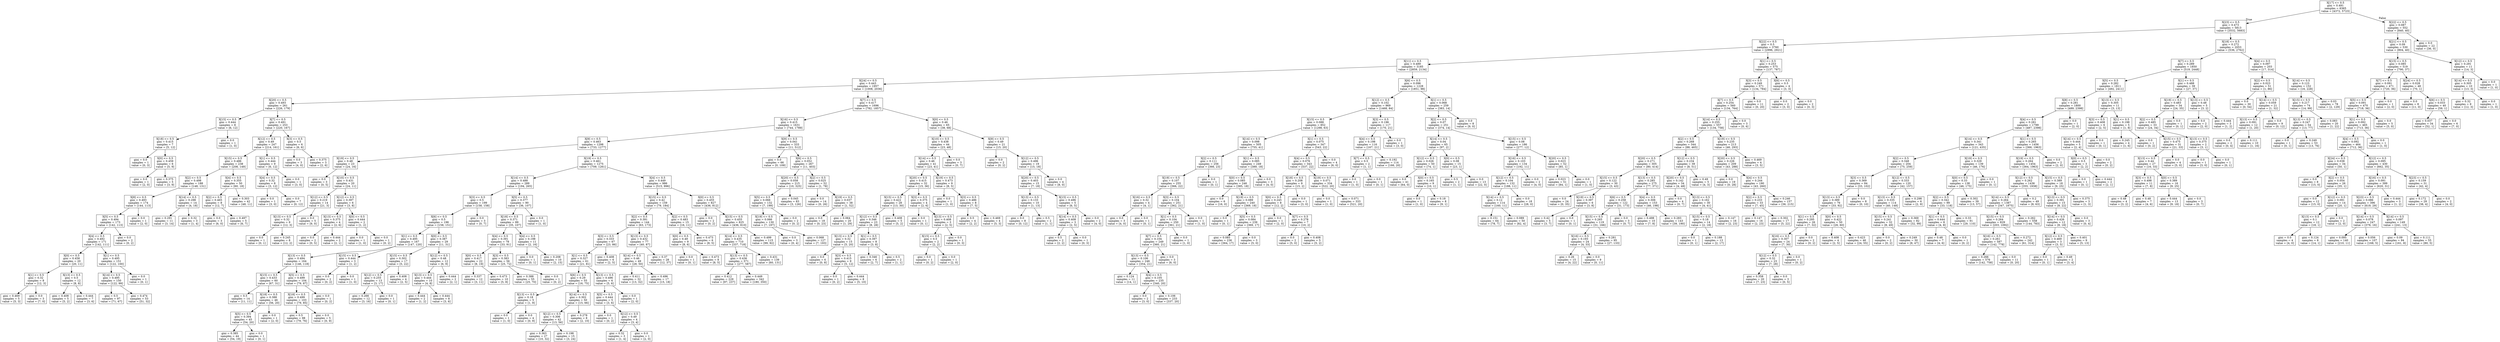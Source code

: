 digraph Tree {
node [shape=box] ;
0 [label="X[17] <= 0.5\ngini = 0.491\nsamples = 6365\nvalue = [4372, 5723]"] ;
1 [label="X[23] <= 0.5\ngini = 0.473\nsamples = 5813\nvalue = [3532, 5683]"] ;
0 -> 1 [labeldistance=2.5, labelangle=45, headlabel="True"] ;
2 [label="X[22] <= 0.5\ngini = 0.5\nsamples = 3760\nvalue = [2996, 2921]"] ;
1 -> 2 ;
3 [label="X[11] <= 0.5\ngini = 0.489\nsamples = 3185\nvalue = [2859, 2134]"] ;
2 -> 3 ;
4 [label="X[24] <= 0.5\ngini = 0.443\nsamples = 1957\nvalue = [1008, 2036]"] ;
3 -> 4 ;
5 [label="X[20] <= 0.5\ngini = 0.493\nsamples = 261\nvalue = [226, 179]"] ;
4 -> 5 ;
6 [label="X[15] <= 0.5\ngini = 0.444\nsamples = 8\nvalue = [6, 12]"] ;
5 -> 6 ;
7 [label="X[18] <= 0.5\ngini = 0.415\nsamples = 7\nvalue = [5, 12]"] ;
6 -> 7 ;
8 [label="gini = 0.0\nsamples = 1\nvalue = [0, 3]"] ;
7 -> 8 ;
9 [label="X[0] <= 0.5\ngini = 0.459\nsamples = 6\nvalue = [5, 9]"] ;
7 -> 9 ;
10 [label="gini = 0.0\nsamples = 1\nvalue = [2, 0]"] ;
9 -> 10 ;
11 [label="gini = 0.375\nsamples = 5\nvalue = [3, 9]"] ;
9 -> 11 ;
12 [label="gini = 0.0\nsamples = 1\nvalue = [1, 0]"] ;
6 -> 12 ;
13 [label="X[7] <= 0.5\ngini = 0.491\nsamples = 253\nvalue = [220, 167]"] ;
5 -> 13 ;
14 [label="X[12] <= 0.5\ngini = 0.49\nsamples = 247\nvalue = [214, 161]"] ;
13 -> 14 ;
15 [label="X[15] <= 0.5\ngini = 0.486\nsamples = 238\nvalue = [208, 149]"] ;
14 -> 15 ;
16 [label="X[2] <= 0.5\ngini = 0.498\nsamples = 188\nvalue = [148, 131]"] ;
15 -> 16 ;
17 [label="X[8] <= 0.5\ngini = 0.493\nsamples = 174\nvalue = [144, 113]"] ;
16 -> 17 ;
18 [label="X[5] <= 0.5\ngini = 0.494\nsamples = 173\nvalue = [142, 113]"] ;
17 -> 18 ;
19 [label="X[4] <= 0.5\ngini = 0.492\nsamples = 171\nvalue = [142, 111]"] ;
18 -> 19 ;
20 [label="X[0] <= 0.5\ngini = 0.458\nsamples = 20\nvalue = [20, 11]"] ;
19 -> 20 ;
21 [label="X[1] <= 0.5\ngini = 0.32\nsamples = 8\nvalue = [12, 3]"] ;
20 -> 21 ;
22 [label="gini = 0.469\nsamples = 5\nvalue = [5, 3]"] ;
21 -> 22 ;
23 [label="gini = 0.0\nsamples = 3\nvalue = [7, 0]"] ;
21 -> 23 ;
24 [label="X[13] <= 0.5\ngini = 0.5\nsamples = 12\nvalue = [8, 8]"] ;
20 -> 24 ;
25 [label="gini = 0.408\nsamples = 5\nvalue = [5, 2]"] ;
24 -> 25 ;
26 [label="gini = 0.444\nsamples = 7\nvalue = [3, 6]"] ;
24 -> 26 ;
27 [label="X[1] <= 0.5\ngini = 0.495\nsamples = 151\nvalue = [122, 100]"] ;
19 -> 27 ;
28 [label="X[14] <= 0.5\ngini = 0.495\nsamples = 150\nvalue = [122, 99]"] ;
27 -> 28 ;
29 [label="gini = 0.5\nsamples = 97\nvalue = [71, 67]"] ;
28 -> 29 ;
30 [label="gini = 0.474\nsamples = 53\nvalue = [51, 32]"] ;
28 -> 30 ;
31 [label="gini = 0.0\nsamples = 1\nvalue = [0, 1]"] ;
27 -> 31 ;
32 [label="gini = 0.0\nsamples = 2\nvalue = [0, 2]"] ;
18 -> 32 ;
33 [label="gini = 0.0\nsamples = 1\nvalue = [2, 0]"] ;
17 -> 33 ;
34 [label="X[14] <= 0.5\ngini = 0.298\nsamples = 14\nvalue = [4, 18]"] ;
16 -> 34 ;
35 [label="gini = 0.291\nsamples = 11\nvalue = [3, 14]"] ;
34 -> 35 ;
36 [label="gini = 0.32\nsamples = 3\nvalue = [1, 4]"] ;
34 -> 36 ;
37 [label="X[4] <= 0.5\ngini = 0.355\nsamples = 50\nvalue = [60, 18]"] ;
15 -> 37 ;
38 [label="X[2] <= 0.5\ngini = 0.465\nsamples = 8\nvalue = [12, 7]"] ;
37 -> 38 ;
39 [label="gini = 0.0\nsamples = 3\nvalue = [6, 0]"] ;
38 -> 39 ;
40 [label="gini = 0.497\nsamples = 5\nvalue = [6, 7]"] ;
38 -> 40 ;
41 [label="gini = 0.303\nsamples = 42\nvalue = [48, 11]"] ;
37 -> 41 ;
42 [label="X[1] <= 0.5\ngini = 0.444\nsamples = 9\nvalue = [6, 12]"] ;
14 -> 42 ;
43 [label="X[4] <= 0.5\ngini = 0.32\nsamples = 8\nvalue = [3, 12]"] ;
42 -> 43 ;
44 [label="gini = 0.0\nsamples = 1\nvalue = [3, 0]"] ;
43 -> 44 ;
45 [label="gini = 0.0\nsamples = 7\nvalue = [0, 12]"] ;
43 -> 45 ;
46 [label="gini = 0.0\nsamples = 1\nvalue = [3, 0]"] ;
42 -> 46 ;
47 [label="X[3] <= 0.5\ngini = 0.5\nsamples = 6\nvalue = [6, 6]"] ;
13 -> 47 ;
48 [label="gini = 0.0\nsamples = 3\nvalue = [4, 0]"] ;
47 -> 48 ;
49 [label="gini = 0.375\nsamples = 3\nvalue = [2, 6]"] ;
47 -> 49 ;
50 [label="X[7] <= 0.5\ngini = 0.417\nsamples = 1696\nvalue = [782, 1857]"] ;
4 -> 50 ;
51 [label="X[16] <= 0.5\ngini = 0.415\nsamples = 1631\nvalue = [744, 1789]"] ;
50 -> 51 ;
52 [label="X[9] <= 0.5\ngini = 0.463\nsamples = 1298\nvalue = [733, 1277]"] ;
51 -> 52 ;
53 [label="X[19] <= 0.5\ngini = 0.48\nsamples = 23\nvalue = [24, 16]"] ;
52 -> 53 ;
54 [label="gini = 0.0\nsamples = 3\nvalue = [0, 5]"] ;
53 -> 54 ;
55 [label="X[10] <= 0.5\ngini = 0.431\nsamples = 20\nvalue = [24, 11]"] ;
53 -> 55 ;
56 [label="X[12] <= 0.5\ngini = 0.219\nsamples = 14\nvalue = [21, 3]"] ;
55 -> 56 ;
57 [label="X[13] <= 0.5\ngini = 0.32\nsamples = 9\nvalue = [12, 3]"] ;
56 -> 57 ;
58 [label="gini = 0.0\nsamples = 1\nvalue = [0, 1]"] ;
57 -> 58 ;
59 [label="gini = 0.245\nsamples = 8\nvalue = [12, 2]"] ;
57 -> 59 ;
60 [label="gini = 0.0\nsamples = 5\nvalue = [9, 0]"] ;
56 -> 60 ;
61 [label="X[12] <= 0.5\ngini = 0.397\nsamples = 6\nvalue = [3, 8]"] ;
55 -> 61 ;
62 [label="X[13] <= 0.5\ngini = 0.375\nsamples = 4\nvalue = [2, 6]"] ;
61 -> 62 ;
63 [label="gini = 0.0\nsamples = 2\nvalue = [0, 5]"] ;
62 -> 63 ;
64 [label="gini = 0.444\nsamples = 2\nvalue = [2, 1]"] ;
62 -> 64 ;
65 [label="X[0] <= 0.5\ngini = 0.444\nsamples = 2\nvalue = [1, 2]"] ;
61 -> 65 ;
66 [label="gini = 0.0\nsamples = 1\nvalue = [1, 0]"] ;
65 -> 66 ;
67 [label="gini = 0.0\nsamples = 1\nvalue = [0, 2]"] ;
65 -> 67 ;
68 [label="X[19] <= 0.5\ngini = 0.461\nsamples = 1275\nvalue = [709, 1261]"] ;
52 -> 68 ;
69 [label="X[14] <= 0.5\ngini = 0.488\nsamples = 289\nvalue = [194, 265]"] ;
68 -> 69 ;
70 [label="X[3] <= 0.5\ngini = 0.5\nsamples = 199\nvalue = [158, 158]"] ;
69 -> 70 ;
71 [label="X[6] <= 0.5\ngini = 0.5\nsamples = 196\nvalue = [158, 151]"] ;
70 -> 71 ;
72 [label="X[1] <= 0.5\ngini = 0.495\nsamples = 167\nvalue = [147, 120]"] ;
71 -> 72 ;
73 [label="X[13] <= 0.5\ngini = 0.494\nsamples = 164\nvalue = [146, 118]"] ;
72 -> 73 ;
74 [label="X[15] <= 0.5\ngini = 0.433\nsamples = 60\nvalue = [67, 31]"] ;
73 -> 74 ;
75 [label="gini = 0.5\nsamples = 14\nvalue = [11, 11]"] ;
74 -> 75 ;
76 [label="X[18] <= 0.5\ngini = 0.388\nsamples = 46\nvalue = [56, 20]"] ;
74 -> 76 ;
77 [label="X[5] <= 0.5\ngini = 0.394\nsamples = 45\nvalue = [54, 20]"] ;
76 -> 77 ;
78 [label="gini = 0.385\nsamples = 44\nvalue = [54, 19]"] ;
77 -> 78 ;
79 [label="gini = 0.0\nsamples = 1\nvalue = [0, 1]"] ;
77 -> 79 ;
80 [label="gini = 0.0\nsamples = 1\nvalue = [2, 0]"] ;
76 -> 80 ;
81 [label="X[5] <= 0.5\ngini = 0.499\nsamples = 104\nvalue = [79, 87]"] ;
73 -> 81 ;
82 [label="X[18] <= 0.5\ngini = 0.499\nsamples = 103\nvalue = [79, 85]"] ;
81 -> 82 ;
83 [label="gini = 0.5\nsamples = 98\nvalue = [79, 76]"] ;
82 -> 83 ;
84 [label="gini = 0.0\nsamples = 5\nvalue = [0, 9]"] ;
82 -> 84 ;
85 [label="gini = 0.0\nsamples = 1\nvalue = [0, 2]"] ;
81 -> 85 ;
86 [label="X[15] <= 0.5\ngini = 0.444\nsamples = 3\nvalue = [1, 2]"] ;
72 -> 86 ;
87 [label="gini = 0.0\nsamples = 2\nvalue = [0, 2]"] ;
86 -> 87 ;
88 [label="gini = 0.0\nsamples = 1\nvalue = [1, 0]"] ;
86 -> 88 ;
89 [label="X[0] <= 0.5\ngini = 0.387\nsamples = 29\nvalue = [11, 31]"] ;
71 -> 89 ;
90 [label="X[15] <= 0.5\ngini = 0.302\nsamples = 17\nvalue = [5, 22]"] ;
89 -> 90 ;
91 [label="X[12] <= 0.5\ngini = 0.255\nsamples = 13\nvalue = [3, 17]"] ;
90 -> 91 ;
92 [label="gini = 0.266\nsamples = 12\nvalue = [3, 16]"] ;
91 -> 92 ;
93 [label="gini = 0.0\nsamples = 1\nvalue = [0, 1]"] ;
91 -> 93 ;
94 [label="gini = 0.408\nsamples = 4\nvalue = [2, 5]"] ;
90 -> 94 ;
95 [label="X[12] <= 0.5\ngini = 0.48\nsamples = 12\nvalue = [6, 9]"] ;
89 -> 95 ;
96 [label="X[13] <= 0.5\ngini = 0.444\nsamples = 10\nvalue = [4, 8]"] ;
95 -> 96 ;
97 [label="gini = 0.444\nsamples = 2\nvalue = [1, 2]"] ;
96 -> 97 ;
98 [label="gini = 0.444\nsamples = 8\nvalue = [3, 6]"] ;
96 -> 98 ;
99 [label="gini = 0.444\nsamples = 2\nvalue = [2, 1]"] ;
95 -> 99 ;
100 [label="gini = 0.0\nsamples = 3\nvalue = [0, 7]"] ;
70 -> 100 ;
101 [label="X[5] <= 0.5\ngini = 0.377\nsamples = 90\nvalue = [36, 107]"] ;
69 -> 101 ;
102 [label="X[18] <= 0.5\ngini = 0.371\nsamples = 89\nvalue = [35, 107]"] ;
101 -> 102 ;
103 [label="X[4] <= 0.5\ngini = 0.391\nsamples = 78\nvalue = [33, 91]"] ;
102 -> 103 ;
104 [label="X[0] <= 0.5\ngini = 0.417\nsamples = 22\nvalue = [8, 19]"] ;
103 -> 104 ;
105 [label="gini = 0.337\nsamples = 12\nvalue = [3, 11]"] ;
104 -> 105 ;
106 [label="gini = 0.473\nsamples = 10\nvalue = [5, 8]"] ;
104 -> 106 ;
107 [label="X[3] <= 0.5\ngini = 0.383\nsamples = 56\nvalue = [25, 72]"] ;
103 -> 107 ;
108 [label="gini = 0.388\nsamples = 55\nvalue = [25, 70]"] ;
107 -> 108 ;
109 [label="gini = 0.0\nsamples = 1\nvalue = [0, 2]"] ;
107 -> 109 ;
110 [label="X[4] <= 0.5\ngini = 0.198\nsamples = 11\nvalue = [2, 16]"] ;
102 -> 110 ;
111 [label="gini = 0.0\nsamples = 1\nvalue = [0, 1]"] ;
110 -> 111 ;
112 [label="gini = 0.208\nsamples = 10\nvalue = [2, 15]"] ;
110 -> 112 ;
113 [label="gini = 0.0\nsamples = 1\nvalue = [1, 0]"] ;
101 -> 113 ;
114 [label="X[4] <= 0.5\ngini = 0.449\nsamples = 986\nvalue = [515, 996]"] ;
68 -> 114 ;
115 [label="X[15] <= 0.5\ngini = 0.42\nsamples = 159\nvalue = [79, 184]"] ;
114 -> 115 ;
116 [label="X[2] <= 0.5\ngini = 0.391\nsamples = 144\nvalue = [63, 173]"] ;
115 -> 116 ;
117 [label="X[3] <= 0.5\ngini = 0.333\nsamples = 67\nvalue = [23, 86]"] ;
116 -> 117 ;
118 [label="X[1] <= 0.5\ngini = 0.327\nsamples = 61\nvalue = [21, 81]"] ;
117 -> 118 ;
119 [label="X[6] <= 0.5\ngini = 0.29\nsamples = 55\nvalue = [16, 75]"] ;
118 -> 119 ;
120 [label="X[13] <= 0.5\ngini = 0.18\nsamples = 5\nvalue = [1, 9]"] ;
119 -> 120 ;
121 [label="gini = 0.0\nsamples = 1\nvalue = [1, 0]"] ;
120 -> 121 ;
122 [label="gini = 0.0\nsamples = 4\nvalue = [0, 9]"] ;
120 -> 122 ;
123 [label="X[14] <= 0.5\ngini = 0.302\nsamples = 50\nvalue = [15, 66]"] ;
119 -> 123 ;
124 [label="X[12] <= 0.5\ngini = 0.306\nsamples = 42\nvalue = [13, 56]"] ;
123 -> 124 ;
125 [label="gini = 0.363\nsamples = 27\nvalue = [10, 32]"] ;
124 -> 125 ;
126 [label="gini = 0.198\nsamples = 15\nvalue = [3, 24]"] ;
124 -> 126 ;
127 [label="gini = 0.278\nsamples = 8\nvalue = [2, 10]"] ;
123 -> 127 ;
128 [label="X[13] <= 0.5\ngini = 0.496\nsamples = 6\nvalue = [5, 6]"] ;
118 -> 128 ;
129 [label="X[5] <= 0.5\ngini = 0.444\nsamples = 5\nvalue = [3, 6]"] ;
128 -> 129 ;
130 [label="gini = 0.0\nsamples = 1\nvalue = [0, 2]"] ;
129 -> 130 ;
131 [label="X[12] <= 0.5\ngini = 0.49\nsamples = 4\nvalue = [3, 4]"] ;
129 -> 131 ;
132 [label="gini = 0.32\nsamples = 3\nvalue = [1, 4]"] ;
131 -> 132 ;
133 [label="gini = 0.0\nsamples = 1\nvalue = [2, 0]"] ;
131 -> 133 ;
134 [label="gini = 0.0\nsamples = 1\nvalue = [2, 0]"] ;
128 -> 134 ;
135 [label="gini = 0.408\nsamples = 6\nvalue = [2, 5]"] ;
117 -> 135 ;
136 [label="X[13] <= 0.5\ngini = 0.432\nsamples = 77\nvalue = [40, 87]"] ;
116 -> 136 ;
137 [label="X[14] <= 0.5\ngini = 0.46\nsamples = 49\nvalue = [28, 50]"] ;
136 -> 137 ;
138 [label="gini = 0.411\nsamples = 32\nvalue = [13, 32]"] ;
137 -> 138 ;
139 [label="gini = 0.496\nsamples = 17\nvalue = [15, 18]"] ;
137 -> 139 ;
140 [label="gini = 0.37\nsamples = 28\nvalue = [12, 37]"] ;
136 -> 140 ;
141 [label="X[2] <= 0.5\ngini = 0.483\nsamples = 15\nvalue = [16, 11]"] ;
115 -> 141 ;
142 [label="X[0] <= 0.5\ngini = 0.49\nsamples = 9\nvalue = [8, 6]"] ;
141 -> 142 ;
143 [label="gini = 0.0\nsamples = 1\nvalue = [0, 1]"] ;
142 -> 143 ;
144 [label="gini = 0.473\nsamples = 8\nvalue = [8, 5]"] ;
142 -> 144 ;
145 [label="gini = 0.473\nsamples = 6\nvalue = [8, 5]"] ;
141 -> 145 ;
146 [label="X[0] <= 0.5\ngini = 0.455\nsamples = 827\nvalue = [436, 812]"] ;
114 -> 146 ;
147 [label="gini = 0.0\nsamples = 2\nvalue = [0, 2]"] ;
146 -> 147 ;
148 [label="X[15] <= 0.5\ngini = 0.455\nsamples = 825\nvalue = [436, 810]"] ;
146 -> 148 ;
149 [label="X[14] <= 0.5\ngini = 0.435\nsamples = 710\nvalue = [337, 718]"] ;
148 -> 149 ;
150 [label="X[13] <= 0.5\ngini = 0.436\nsamples = 571\nvalue = [277, 587]"] ;
149 -> 150 ;
151 [label="gini = 0.412\nsamples = 229\nvalue = [97, 237]"] ;
150 -> 151 ;
152 [label="gini = 0.449\nsamples = 342\nvalue = [180, 350]"] ;
150 -> 152 ;
153 [label="gini = 0.431\nsamples = 139\nvalue = [60, 131]"] ;
149 -> 153 ;
154 [label="gini = 0.499\nsamples = 115\nvalue = [99, 92]"] ;
148 -> 154 ;
155 [label="X[9] <= 0.5\ngini = 0.041\nsamples = 333\nvalue = [11, 512]"] ;
51 -> 155 ;
156 [label="gini = 0.0\nsamples = 66\nvalue = [0, 109]"] ;
155 -> 156 ;
157 [label="X[6] <= 0.5\ngini = 0.052\nsamples = 267\nvalue = [11, 403]"] ;
155 -> 157 ;
158 [label="X[20] <= 0.5\ngini = 0.058\nsamples = 215\nvalue = [10, 325]"] ;
157 -> 158 ;
159 [label="X[5] <= 0.5\ngini = 0.066\nsamples = 132\nvalue = [7, 199]"] ;
158 -> 159 ;
160 [label="X[19] <= 0.5\ngini = 0.066\nsamples = 130\nvalue = [7, 197]"] ;
159 -> 160 ;
161 [label="gini = 0.0\nsamples = 3\nvalue = [0, 4]"] ;
160 -> 161 ;
162 [label="gini = 0.068\nsamples = 127\nvalue = [7, 193]"] ;
160 -> 162 ;
163 [label="gini = 0.0\nsamples = 2\nvalue = [0, 2]"] ;
159 -> 163 ;
164 [label="gini = 0.045\nsamples = 83\nvalue = [3, 126]"] ;
158 -> 164 ;
165 [label="X[2] <= 0.5\ngini = 0.025\nsamples = 52\nvalue = [1, 78]"] ;
157 -> 165 ;
166 [label="gini = 0.0\nsamples = 14\nvalue = [0, 26]"] ;
165 -> 166 ;
167 [label="X[19] <= 0.5\ngini = 0.037\nsamples = 38\nvalue = [1, 52]"] ;
165 -> 167 ;
168 [label="gini = 0.0\nsamples = 18\nvalue = [0, 23]"] ;
167 -> 168 ;
169 [label="gini = 0.064\nsamples = 20\nvalue = [1, 29]"] ;
167 -> 169 ;
170 [label="X[0] <= 0.5\ngini = 0.46\nsamples = 65\nvalue = [38, 68]"] ;
50 -> 170 ;
171 [label="X[10] <= 0.5\ngini = 0.438\nsamples = 44\nvalue = [23, 48]"] ;
170 -> 171 ;
172 [label="X[14] <= 0.5\ngini = 0.46\nsamples = 41\nvalue = [23, 41]"] ;
171 -> 172 ;
173 [label="X[20] <= 0.5\ngini = 0.415\nsamples = 32\nvalue = [15, 36]"] ;
172 -> 173 ;
174 [label="X[15] <= 0.5\ngini = 0.422\nsamples = 28\nvalue = [13, 30]"] ;
173 -> 174 ;
175 [label="X[12] <= 0.5\ngini = 0.346\nsamples = 23\nvalue = [8, 28]"] ;
174 -> 175 ;
176 [label="X[13] <= 0.5\ngini = 0.32\nsamples = 15\nvalue = [5, 20]"] ;
175 -> 176 ;
177 [label="gini = 0.0\nsamples = 6\nvalue = [0, 8]"] ;
176 -> 177 ;
178 [label="X[3] <= 0.5\ngini = 0.415\nsamples = 9\nvalue = [5, 12]"] ;
176 -> 178 ;
179 [label="gini = 0.0\nsamples = 1\nvalue = [0, 2]"] ;
178 -> 179 ;
180 [label="gini = 0.444\nsamples = 8\nvalue = [5, 10]"] ;
178 -> 180 ;
181 [label="X[1] <= 0.5\ngini = 0.397\nsamples = 8\nvalue = [3, 8]"] ;
175 -> 181 ;
182 [label="gini = 0.346\nsamples = 6\nvalue = [2, 7]"] ;
181 -> 182 ;
183 [label="gini = 0.5\nsamples = 2\nvalue = [1, 1]"] ;
181 -> 183 ;
184 [label="gini = 0.408\nsamples = 5\nvalue = [5, 2]"] ;
174 -> 184 ;
185 [label="X[3] <= 0.5\ngini = 0.375\nsamples = 4\nvalue = [2, 6]"] ;
173 -> 185 ;
186 [label="gini = 0.0\nsamples = 1\nvalue = [0, 1]"] ;
185 -> 186 ;
187 [label="X[13] <= 0.5\ngini = 0.408\nsamples = 3\nvalue = [2, 5]"] ;
185 -> 187 ;
188 [label="X[15] <= 0.5\ngini = 0.5\nsamples = 2\nvalue = [2, 2]"] ;
187 -> 188 ;
189 [label="gini = 0.0\nsamples = 1\nvalue = [0, 2]"] ;
188 -> 189 ;
190 [label="gini = 0.0\nsamples = 1\nvalue = [2, 0]"] ;
188 -> 190 ;
191 [label="gini = 0.0\nsamples = 1\nvalue = [0, 3]"] ;
187 -> 191 ;
192 [label="X[19] <= 0.5\ngini = 0.473\nsamples = 9\nvalue = [8, 5]"] ;
172 -> 192 ;
193 [label="gini = 0.0\nsamples = 1\nvalue = [1, 0]"] ;
192 -> 193 ;
194 [label="X[3] <= 0.5\ngini = 0.486\nsamples = 8\nvalue = [7, 5]"] ;
192 -> 194 ;
195 [label="gini = 0.5\nsamples = 4\nvalue = [2, 2]"] ;
194 -> 195 ;
196 [label="gini = 0.469\nsamples = 4\nvalue = [5, 3]"] ;
194 -> 196 ;
197 [label="gini = 0.0\nsamples = 3\nvalue = [0, 7]"] ;
171 -> 197 ;
198 [label="X[9] <= 0.5\ngini = 0.49\nsamples = 21\nvalue = [15, 20]"] ;
170 -> 198 ;
199 [label="gini = 0.0\nsamples = 2\nvalue = [0, 2]"] ;
198 -> 199 ;
200 [label="X[12] <= 0.5\ngini = 0.496\nsamples = 19\nvalue = [15, 18]"] ;
198 -> 200 ;
201 [label="X[20] <= 0.5\ngini = 0.403\nsamples = 15\nvalue = [7, 18]"] ;
200 -> 201 ;
202 [label="X[13] <= 0.5\ngini = 0.133\nsamples = 10\nvalue = [1, 13]"] ;
201 -> 202 ;
203 [label="gini = 0.0\nsamples = 8\nvalue = [0, 12]"] ;
202 -> 203 ;
204 [label="gini = 0.5\nsamples = 2\nvalue = [1, 1]"] ;
202 -> 204 ;
205 [label="X[15] <= 0.5\ngini = 0.496\nsamples = 5\nvalue = [6, 5]"] ;
201 -> 205 ;
206 [label="X[14] <= 0.5\ngini = 0.408\nsamples = 3\nvalue = [2, 5]"] ;
205 -> 206 ;
207 [label="gini = 0.5\nsamples = 2\nvalue = [2, 2]"] ;
206 -> 207 ;
208 [label="gini = 0.0\nsamples = 1\nvalue = [0, 3]"] ;
206 -> 208 ;
209 [label="gini = 0.0\nsamples = 2\nvalue = [4, 0]"] ;
205 -> 209 ;
210 [label="gini = 0.0\nsamples = 4\nvalue = [8, 0]"] ;
200 -> 210 ;
211 [label="X[6] <= 0.5\ngini = 0.096\nsamples = 1228\nvalue = [1851, 98]"] ;
3 -> 211 ;
212 [label="X[12] <= 0.5\ngini = 0.102\nsamples = 969\nvalue = [1468, 84]"] ;
211 -> 212 ;
213 [label="X[15] <= 0.5\ngini = 0.088\nsamples = 852\nvalue = [1298, 63]"] ;
212 -> 213 ;
214 [label="X[14] <= 0.5\ngini = 0.098\nsamples = 505\nvalue = [755, 41]"] ;
213 -> 214 ;
215 [label="X[2] <= 0.5\ngini = 0.111\nsamples = 256\nvalue = [366, 23]"] ;
214 -> 215 ;
216 [label="X[19] <= 0.5\ngini = 0.107\nsamples = 255\nvalue = [366, 22]"] ;
215 -> 216 ;
217 [label="X[16] <= 0.5\ngini = 0.32\nsamples = 4\nvalue = [4, 1]"] ;
216 -> 217 ;
218 [label="gini = 0.0\nsamples = 3\nvalue = [4, 0]"] ;
217 -> 218 ;
219 [label="gini = 0.0\nsamples = 1\nvalue = [0, 1]"] ;
217 -> 219 ;
220 [label="X[3] <= 0.5\ngini = 0.104\nsamples = 251\nvalue = [362, 21]"] ;
216 -> 220 ;
221 [label="X[1] <= 0.5\ngini = 0.104\nsamples = 250\nvalue = [361, 21]"] ;
220 -> 221 ;
222 [label="X[7] <= 0.5\ngini = 0.104\nsamples = 249\nvalue = [360, 21]"] ;
221 -> 222 ;
223 [label="X[13] <= 0.5\ngini = 0.106\nsamples = 246\nvalue = [354, 21]"] ;
222 -> 223 ;
224 [label="gini = 0.124\nsamples = 11\nvalue = [14, 1]"] ;
223 -> 224 ;
225 [label="X[4] <= 0.5\ngini = 0.105\nsamples = 235\nvalue = [340, 20]"] ;
223 -> 225 ;
226 [label="gini = 0.0\nsamples = 2\nvalue = [3, 0]"] ;
225 -> 226 ;
227 [label="gini = 0.106\nsamples = 233\nvalue = [337, 20]"] ;
225 -> 227 ;
228 [label="gini = 0.0\nsamples = 3\nvalue = [6, 0]"] ;
222 -> 228 ;
229 [label="gini = 0.0\nsamples = 1\nvalue = [1, 0]"] ;
221 -> 229 ;
230 [label="gini = 0.0\nsamples = 1\nvalue = [1, 0]"] ;
220 -> 230 ;
231 [label="gini = 0.0\nsamples = 1\nvalue = [0, 1]"] ;
215 -> 231 ;
232 [label="X[1] <= 0.5\ngini = 0.085\nsamples = 249\nvalue = [389, 18]"] ;
214 -> 232 ;
233 [label="X[0] <= 0.5\ngini = 0.085\nsamples = 246\nvalue = [385, 18]"] ;
232 -> 233 ;
234 [label="gini = 0.0\nsamples = 6\nvalue = [16, 0]"] ;
233 -> 234 ;
235 [label="X[19] <= 0.5\ngini = 0.089\nsamples = 240\nvalue = [369, 18]"] ;
233 -> 235 ;
236 [label="gini = 0.0\nsamples = 1\nvalue = [0, 1]"] ;
235 -> 236 ;
237 [label="X[5] <= 0.5\ngini = 0.084\nsamples = 239\nvalue = [369, 17]"] ;
235 -> 237 ;
238 [label="gini = 0.085\nsamples = 236\nvalue = [364, 17]"] ;
237 -> 238 ;
239 [label="gini = 0.0\nsamples = 3\nvalue = [5, 0]"] ;
237 -> 239 ;
240 [label="gini = 0.0\nsamples = 3\nvalue = [4, 0]"] ;
232 -> 240 ;
241 [label="X[1] <= 0.5\ngini = 0.075\nsamples = 347\nvalue = [543, 22]"] ;
213 -> 241 ;
242 [label="X[4] <= 0.5\ngini = 0.076\nsamples = 343\nvalue = [537, 22]"] ;
241 -> 242 ;
243 [label="X[18] <= 0.5\ngini = 0.208\nsamples = 9\nvalue = [15, 2]"] ;
242 -> 243 ;
244 [label="X[0] <= 0.5\ngini = 0.245\nsamples = 8\nvalue = [12, 2]"] ;
243 -> 244 ;
245 [label="gini = 0.0\nsamples = 1\nvalue = [2, 0]"] ;
244 -> 245 ;
246 [label="X[7] <= 0.5\ngini = 0.278\nsamples = 7\nvalue = [10, 2]"] ;
244 -> 246 ;
247 [label="gini = 0.0\nsamples = 2\nvalue = [5, 0]"] ;
246 -> 247 ;
248 [label="gini = 0.408\nsamples = 5\nvalue = [5, 2]"] ;
246 -> 248 ;
249 [label="gini = 0.0\nsamples = 1\nvalue = [3, 0]"] ;
243 -> 249 ;
250 [label="X[19] <= 0.5\ngini = 0.071\nsamples = 334\nvalue = [522, 20]"] ;
242 -> 250 ;
251 [label="gini = 0.0\nsamples = 1\nvalue = [1, 0]"] ;
250 -> 251 ;
252 [label="gini = 0.071\nsamples = 333\nvalue = [521, 20]"] ;
250 -> 252 ;
253 [label="gini = 0.0\nsamples = 4\nvalue = [6, 0]"] ;
241 -> 253 ;
254 [label="X[3] <= 0.5\ngini = 0.196\nsamples = 117\nvalue = [170, 21]"] ;
212 -> 254 ;
255 [label="X[4] <= 0.5\ngini = 0.198\nsamples = 116\nvalue = [167, 21]"] ;
254 -> 255 ;
256 [label="X[7] <= 0.5\ngini = 0.5\nsamples = 2\nvalue = [1, 1]"] ;
255 -> 256 ;
257 [label="gini = 0.0\nsamples = 1\nvalue = [1, 0]"] ;
256 -> 257 ;
258 [label="gini = 0.0\nsamples = 1\nvalue = [0, 1]"] ;
256 -> 258 ;
259 [label="gini = 0.192\nsamples = 114\nvalue = [166, 20]"] ;
255 -> 259 ;
260 [label="gini = 0.0\nsamples = 1\nvalue = [3, 0]"] ;
254 -> 260 ;
261 [label="X[1] <= 0.5\ngini = 0.068\nsamples = 259\nvalue = [383, 14]"] ;
211 -> 261 ;
262 [label="X[2] <= 0.5\ngini = 0.07\nsamples = 251\nvalue = [374, 14]"] ;
261 -> 262 ;
263 [label="X[14] <= 0.5\ngini = 0.04\nsamples = 65\nvalue = [97, 2]"] ;
262 -> 263 ;
264 [label="X[12] <= 0.5\ngini = 0.026\nsamples = 50\nvalue = [74, 1]"] ;
263 -> 264 ;
265 [label="gini = 0.0\nsamples = 41\nvalue = [64, 0]"] ;
264 -> 265 ;
266 [label="X[0] <= 0.5\ngini = 0.165\nsamples = 9\nvalue = [10, 1]"] ;
264 -> 266 ;
267 [label="gini = 0.0\nsamples = 1\nvalue = [1, 0]"] ;
266 -> 267 ;
268 [label="gini = 0.18\nsamples = 8\nvalue = [9, 1]"] ;
266 -> 268 ;
269 [label="X[0] <= 0.5\ngini = 0.08\nsamples = 15\nvalue = [23, 1]"] ;
263 -> 269 ;
270 [label="gini = 0.5\nsamples = 2\nvalue = [1, 1]"] ;
269 -> 270 ;
271 [label="gini = 0.0\nsamples = 13\nvalue = [22, 0]"] ;
269 -> 271 ;
272 [label="X[15] <= 0.5\ngini = 0.08\nsamples = 186\nvalue = [277, 12]"] ;
262 -> 272 ;
273 [label="X[16] <= 0.5\ngini = 0.103\nsamples = 134\nvalue = [192, 11]"] ;
272 -> 273 ;
274 [label="X[12] <= 0.5\ngini = 0.104\nsamples = 132\nvalue = [188, 11]"] ;
273 -> 274 ;
275 [label="X[14] <= 0.5\ngini = 0.12\nsamples = 114\nvalue = [160, 11]"] ;
274 -> 275 ;
276 [label="gini = 0.151\nsamples = 64\nvalue = [78, 7]"] ;
275 -> 276 ;
277 [label="gini = 0.089\nsamples = 50\nvalue = [82, 4]"] ;
275 -> 277 ;
278 [label="gini = 0.0\nsamples = 18\nvalue = [28, 0]"] ;
274 -> 278 ;
279 [label="gini = 0.0\nsamples = 2\nvalue = [4, 0]"] ;
273 -> 279 ;
280 [label="X[20] <= 0.5\ngini = 0.023\nsamples = 52\nvalue = [85, 1]"] ;
272 -> 280 ;
281 [label="gini = 0.023\nsamples = 51\nvalue = [84, 1]"] ;
280 -> 281 ;
282 [label="gini = 0.0\nsamples = 1\nvalue = [1, 0]"] ;
280 -> 282 ;
283 [label="gini = 0.0\nsamples = 8\nvalue = [9, 0]"] ;
261 -> 283 ;
284 [label="X[1] <= 0.5\ngini = 0.253\nsamples = 575\nvalue = [137, 787]"] ;
2 -> 284 ;
285 [label="X[3] <= 0.5\ngini = 0.249\nsamples = 571\nvalue = [134, 784]"] ;
284 -> 285 ;
286 [label="X[7] <= 0.5\ngini = 0.254\nsamples = 560\nvalue = [134, 764]"] ;
285 -> 286 ;
287 [label="X[14] <= 0.5\ngini = 0.255\nsamples = 557\nvalue = [134, 758]"] ;
286 -> 287 ;
288 [label="X[2] <= 0.5\ngini = 0.268\nsamples = 344\nvalue = [88, 465]"] ;
287 -> 288 ;
289 [label="X[20] <= 0.5\ngini = 0.271\nsamples = 305\nvalue = [80, 414]"] ;
288 -> 289 ;
290 [label="X[15] <= 0.5\ngini = 0.122\nsamples = 30\nvalue = [3, 43]"] ;
289 -> 290 ;
291 [label="gini = 0.0\nsamples = 24\nvalue = [0, 35]"] ;
290 -> 291 ;
292 [label="X[19] <= 0.5\ngini = 0.397\nsamples = 6\nvalue = [3, 8]"] ;
290 -> 292 ;
293 [label="gini = 0.42\nsamples = 5\nvalue = [3, 7]"] ;
292 -> 293 ;
294 [label="gini = 0.0\nsamples = 1\nvalue = [0, 1]"] ;
292 -> 294 ;
295 [label="X[13] <= 0.5\ngini = 0.285\nsamples = 275\nvalue = [77, 371]"] ;
289 -> 295 ;
296 [label="X[6] <= 0.5\ngini = 0.258\nsamples = 122\nvalue = [31, 173]"] ;
295 -> 296 ;
297 [label="X[15] <= 0.5\ngini = 0.265\nsamples = 119\nvalue = [31, 166]"] ;
296 -> 297 ;
298 [label="X[16] <= 0.5\ngini = 0.193\nsamples = 24\nvalue = [4, 33]"] ;
297 -> 298 ;
299 [label="gini = 0.26\nsamples = 15\nvalue = [4, 22]"] ;
298 -> 299 ;
300 [label="gini = 0.0\nsamples = 9\nvalue = [0, 11]"] ;
298 -> 300 ;
301 [label="gini = 0.281\nsamples = 95\nvalue = [27, 133]"] ;
297 -> 301 ;
302 [label="gini = 0.0\nsamples = 3\nvalue = [0, 7]"] ;
296 -> 302 ;
303 [label="X[4] <= 0.5\ngini = 0.306\nsamples = 153\nvalue = [46, 198]"] ;
295 -> 303 ;
304 [label="gini = 0.498\nsamples = 10\nvalue = [7, 8]"] ;
303 -> 304 ;
305 [label="gini = 0.283\nsamples = 143\nvalue = [39, 190]"] ;
303 -> 305 ;
306 [label="X[12] <= 0.5\ngini = 0.234\nsamples = 39\nvalue = [8, 51]"] ;
288 -> 306 ;
307 [label="X[20] <= 0.5\ngini = 0.142\nsamples = 34\nvalue = [4, 48]"] ;
306 -> 307 ;
308 [label="gini = 0.0\nsamples = 4\nvalue = [0, 7]"] ;
307 -> 308 ;
309 [label="X[13] <= 0.5\ngini = 0.162\nsamples = 30\nvalue = [4, 41]"] ;
307 -> 309 ;
310 [label="X[15] <= 0.5\ngini = 0.18\nsamples = 14\nvalue = [2, 18]"] ;
309 -> 310 ;
311 [label="gini = 0.0\nsamples = 1\nvalue = [0, 1]"] ;
310 -> 311 ;
312 [label="gini = 0.188\nsamples = 13\nvalue = [2, 17]"] ;
310 -> 312 ;
313 [label="gini = 0.147\nsamples = 16\nvalue = [2, 23]"] ;
309 -> 313 ;
314 [label="gini = 0.49\nsamples = 5\nvalue = [4, 3]"] ;
306 -> 314 ;
315 [label="X[19] <= 0.5\ngini = 0.235\nsamples = 213\nvalue = [46, 293]"] ;
287 -> 315 ;
316 [label="X[20] <= 0.5\ngini = 0.226\nsamples = 209\nvalue = [43, 288]"] ;
315 -> 316 ;
317 [label="gini = 0.0\nsamples = 19\nvalue = [0, 28]"] ;
316 -> 317 ;
318 [label="X[4] <= 0.5\ngini = 0.244\nsamples = 190\nvalue = [43, 260]"] ;
316 -> 318 ;
319 [label="X[2] <= 0.5\ngini = 0.233\nsamples = 33\nvalue = [7, 45]"] ;
318 -> 319 ;
320 [label="gini = 0.147\nsamples = 16\nvalue = [2, 23]"] ;
319 -> 320 ;
321 [label="gini = 0.302\nsamples = 17\nvalue = [5, 22]"] ;
319 -> 321 ;
322 [label="gini = 0.246\nsamples = 157\nvalue = [36, 215]"] ;
318 -> 322 ;
323 [label="gini = 0.469\nsamples = 4\nvalue = [3, 5]"] ;
315 -> 323 ;
324 [label="gini = 0.0\nsamples = 3\nvalue = [0, 6]"] ;
286 -> 324 ;
325 [label="gini = 0.0\nsamples = 11\nvalue = [0, 20]"] ;
285 -> 325 ;
326 [label="X[6] <= 0.5\ngini = 0.5\nsamples = 4\nvalue = [3, 3]"] ;
284 -> 326 ;
327 [label="gini = 0.0\nsamples = 2\nvalue = [3, 0]"] ;
326 -> 327 ;
328 [label="gini = 0.0\nsamples = 2\nvalue = [0, 3]"] ;
326 -> 328 ;
329 [label="X[18] <= 0.5\ngini = 0.272\nsamples = 2053\nvalue = [536, 2762]"] ;
1 -> 329 ;
330 [label="X[7] <= 0.5\ngini = 0.289\nsamples = 1850\nvalue = [519, 2448]"] ;
329 -> 330 ;
331 [label="X[5] <= 0.5\ngini = 0.282\nsamples = 1811\nvalue = [492, 2411]"] ;
330 -> 331 ;
332 [label="X[8] <= 0.5\ngini = 0.281\nsamples = 1800\nvalue = [489, 2398]"] ;
331 -> 332 ;
333 [label="X[4] <= 0.5\ngini = 0.281\nsamples = 1799\nvalue = [487, 2398]"] ;
332 -> 333 ;
334 [label="X[14] <= 0.5\ngini = 0.341\nsamples = 343\nvalue = [121, 435]"] ;
333 -> 334 ;
335 [label="X[2] <= 0.5\ngini = 0.348\nsamples = 204\nvalue = [75, 259]"] ;
334 -> 335 ;
336 [label="X[3] <= 0.5\ngini = 0.369\nsamples = 84\nvalue = [33, 102]"] ;
335 -> 336 ;
337 [label="X[13] <= 0.5\ngini = 0.389\nsamples = 76\nvalue = [33, 92]"] ;
336 -> 337 ;
338 [label="X[1] <= 0.5\ngini = 0.295\nsamples = 26\nvalue = [7, 32]"] ;
337 -> 338 ;
339 [label="X[16] <= 0.5\ngini = 0.307\nsamples = 24\nvalue = [7, 30]"] ;
338 -> 339 ;
340 [label="X[12] <= 0.5\ngini = 0.32\nsamples = 23\nvalue = [7, 28]"] ;
339 -> 340 ;
341 [label="gini = 0.358\nsamples = 20\nvalue = [7, 23]"] ;
340 -> 341 ;
342 [label="gini = 0.0\nsamples = 3\nvalue = [0, 5]"] ;
340 -> 342 ;
343 [label="gini = 0.0\nsamples = 1\nvalue = [0, 2]"] ;
339 -> 343 ;
344 [label="gini = 0.0\nsamples = 2\nvalue = [0, 2]"] ;
338 -> 344 ;
345 [label="X[0] <= 0.5\ngini = 0.422\nsamples = 50\nvalue = [26, 60]"] ;
337 -> 345 ;
346 [label="gini = 0.408\nsamples = 4\nvalue = [2, 5]"] ;
345 -> 346 ;
347 [label="gini = 0.423\nsamples = 46\nvalue = [24, 55]"] ;
345 -> 347 ;
348 [label="gini = 0.0\nsamples = 8\nvalue = [0, 10]"] ;
336 -> 348 ;
349 [label="X[12] <= 0.5\ngini = 0.333\nsamples = 120\nvalue = [42, 157]"] ;
335 -> 349 ;
350 [label="X[13] <= 0.5\ngini = 0.335\nsamples = 114\nvalue = [40, 148]"] ;
349 -> 350 ;
351 [label="X[15] <= 0.5\ngini = 0.241\nsamples = 32\nvalue = [8, 49]"] ;
350 -> 351 ;
352 [label="gini = 0.0\nsamples = 2\nvalue = [0, 2]"] ;
351 -> 352 ;
353 [label="gini = 0.249\nsamples = 30\nvalue = [8, 47]"] ;
351 -> 353 ;
354 [label="gini = 0.369\nsamples = 82\nvalue = [32, 99]"] ;
350 -> 354 ;
355 [label="gini = 0.298\nsamples = 6\nvalue = [2, 9]"] ;
349 -> 355 ;
356 [label="X[19] <= 0.5\ngini = 0.329\nsamples = 139\nvalue = [46, 176]"] ;
334 -> 356 ;
357 [label="X[0] <= 0.5\ngini = 0.33\nsamples = 138\nvalue = [46, 175]"] ;
356 -> 357 ;
358 [label="X[2] <= 0.5\ngini = 0.342\nsamples = 99\nvalue = [33, 118]"] ;
357 -> 358 ;
359 [label="X[1] <= 0.5\ngini = 0.444\nsamples = 8\nvalue = [4, 8]"] ;
358 -> 359 ;
360 [label="gini = 0.48\nsamples = 7\nvalue = [4, 6]"] ;
359 -> 360 ;
361 [label="gini = 0.0\nsamples = 1\nvalue = [0, 2]"] ;
359 -> 361 ;
362 [label="gini = 0.33\nsamples = 91\nvalue = [29, 110]"] ;
358 -> 362 ;
363 [label="gini = 0.302\nsamples = 39\nvalue = [13, 57]"] ;
357 -> 363 ;
364 [label="gini = 0.0\nsamples = 1\nvalue = [0, 1]"] ;
356 -> 364 ;
365 [label="X[1] <= 0.5\ngini = 0.265\nsamples = 1456\nvalue = [366, 1963]"] ;
333 -> 365 ;
366 [label="X[19] <= 0.5\ngini = 0.264\nsamples = 1454\nvalue = [364, 1963]"] ;
365 -> 366 ;
367 [label="X[12] <= 0.5\ngini = 0.262\nsamples = 1436\nvalue = [355, 1938]"] ;
366 -> 367 ;
368 [label="X[14] <= 0.5\ngini = 0.264\nsamples = 1387\nvalue = [347, 1875]"] ;
367 -> 368 ;
369 [label="X[15] <= 0.5\ngini = 0.264\nsamples = 829\nvalue = [203, 1092]"] ;
368 -> 369 ;
370 [label="X[16] <= 0.5\ngini = 0.261\nsamples = 587\nvalue = [142, 778]"] ;
369 -> 370 ;
371 [label="gini = 0.266\nsamples = 576\nvalue = [142, 758]"] ;
370 -> 371 ;
372 [label="gini = 0.0\nsamples = 11\nvalue = [0, 20]"] ;
370 -> 372 ;
373 [label="gini = 0.272\nsamples = 242\nvalue = [61, 314]"] ;
369 -> 373 ;
374 [label="gini = 0.262\nsamples = 558\nvalue = [144, 783]"] ;
368 -> 374 ;
375 [label="gini = 0.2\nsamples = 49\nvalue = [8, 63]"] ;
367 -> 375 ;
376 [label="X[15] <= 0.5\ngini = 0.389\nsamples = 18\nvalue = [9, 25]"] ;
366 -> 376 ;
377 [label="X[13] <= 0.5\ngini = 0.391\nsamples = 15\nvalue = [8, 22]"] ;
376 -> 377 ;
378 [label="X[14] <= 0.5\ngini = 0.426\nsamples = 12\nvalue = [8, 18]"] ;
377 -> 378 ;
379 [label="X[12] <= 0.5\ngini = 0.469\nsamples = 3\nvalue = [3, 5]"] ;
378 -> 379 ;
380 [label="gini = 0.0\nsamples = 1\nvalue = [0, 1]"] ;
379 -> 380 ;
381 [label="gini = 0.49\nsamples = 2\nvalue = [3, 4]"] ;
379 -> 381 ;
382 [label="gini = 0.401\nsamples = 9\nvalue = [5, 13]"] ;
378 -> 382 ;
383 [label="gini = 0.0\nsamples = 3\nvalue = [0, 4]"] ;
377 -> 383 ;
384 [label="gini = 0.375\nsamples = 3\nvalue = [1, 3]"] ;
376 -> 384 ;
385 [label="gini = 0.0\nsamples = 2\nvalue = [2, 0]"] ;
365 -> 385 ;
386 [label="gini = 0.0\nsamples = 1\nvalue = [2, 0]"] ;
332 -> 386 ;
387 [label="X[13] <= 0.5\ngini = 0.305\nsamples = 11\nvalue = [3, 13]"] ;
331 -> 387 ;
388 [label="X[3] <= 0.5\ngini = 0.408\nsamples = 6\nvalue = [2, 5]"] ;
387 -> 388 ;
389 [label="X[14] <= 0.5\ngini = 0.444\nsamples = 5\nvalue = [2, 4]"] ;
388 -> 389 ;
390 [label="X[0] <= 0.5\ngini = 0.5\nsamples = 3\nvalue = [2, 2]"] ;
389 -> 390 ;
391 [label="gini = 0.0\nsamples = 1\nvalue = [0, 1]"] ;
390 -> 391 ;
392 [label="gini = 0.444\nsamples = 2\nvalue = [2, 1]"] ;
390 -> 392 ;
393 [label="gini = 0.0\nsamples = 2\nvalue = [0, 2]"] ;
389 -> 393 ;
394 [label="gini = 0.0\nsamples = 1\nvalue = [0, 1]"] ;
388 -> 394 ;
395 [label="X[1] <= 0.5\ngini = 0.198\nsamples = 5\nvalue = [1, 8]"] ;
387 -> 395 ;
396 [label="gini = 0.245\nsamples = 4\nvalue = [1, 6]"] ;
395 -> 396 ;
397 [label="gini = 0.0\nsamples = 1\nvalue = [0, 2]"] ;
395 -> 397 ;
398 [label="X[1] <= 0.5\ngini = 0.488\nsamples = 39\nvalue = [27, 37]"] ;
330 -> 398 ;
399 [label="X[19] <= 0.5\ngini = 0.483\nsamples = 34\nvalue = [24, 35]"] ;
398 -> 399 ;
400 [label="X[2] <= 0.5\ngini = 0.485\nsamples = 33\nvalue = [24, 34]"] ;
399 -> 400 ;
401 [label="X[15] <= 0.5\ngini = 0.475\nsamples = 31\nvalue = [21, 33]"] ;
400 -> 401 ;
402 [label="X[13] <= 0.5\ngini = 0.44\nsamples = 27\nvalue = [16, 33]"] ;
401 -> 402 ;
403 [label="X[3] <= 0.5\ngini = 0.498\nsamples = 11\nvalue = [7, 8]"] ;
402 -> 403 ;
404 [label="gini = 0.48\nsamples = 4\nvalue = [3, 2]"] ;
403 -> 404 ;
405 [label="gini = 0.48\nsamples = 7\nvalue = [4, 6]"] ;
403 -> 405 ;
406 [label="X[0] <= 0.5\ngini = 0.389\nsamples = 16\nvalue = [9, 25]"] ;
402 -> 406 ;
407 [label="gini = 0.444\nsamples = 13\nvalue = [9, 18]"] ;
406 -> 407 ;
408 [label="gini = 0.0\nsamples = 3\nvalue = [0, 7]"] ;
406 -> 408 ;
409 [label="gini = 0.0\nsamples = 4\nvalue = [5, 0]"] ;
401 -> 409 ;
410 [label="X[13] <= 0.5\ngini = 0.375\nsamples = 2\nvalue = [3, 1]"] ;
400 -> 410 ;
411 [label="gini = 0.0\nsamples = 1\nvalue = [3, 0]"] ;
410 -> 411 ;
412 [label="gini = 0.0\nsamples = 1\nvalue = [0, 1]"] ;
410 -> 412 ;
413 [label="gini = 0.0\nsamples = 1\nvalue = [0, 1]"] ;
399 -> 413 ;
414 [label="X[13] <= 0.5\ngini = 0.48\nsamples = 5\nvalue = [3, 2]"] ;
398 -> 414 ;
415 [label="gini = 0.0\nsamples = 2\nvalue = [2, 0]"] ;
414 -> 415 ;
416 [label="gini = 0.444\nsamples = 3\nvalue = [1, 2]"] ;
414 -> 416 ;
417 [label="X[4] <= 0.5\ngini = 0.097\nsamples = 203\nvalue = [17, 314]"] ;
329 -> 417 ;
418 [label="X[2] <= 0.5\ngini = 0.023\nsamples = 51\nvalue = [1, 86]"] ;
417 -> 418 ;
419 [label="gini = 0.0\nsamples = 30\nvalue = [0, 54]"] ;
418 -> 419 ;
420 [label="X[14] <= 0.5\ngini = 0.059\nsamples = 21\nvalue = [1, 32]"] ;
418 -> 420 ;
421 [label="X[13] <= 0.5\ngini = 0.091\nsamples = 12\nvalue = [1, 20]"] ;
420 -> 421 ;
422 [label="gini = 0.0\nsamples = 2\nvalue = [0, 4]"] ;
421 -> 422 ;
423 [label="gini = 0.111\nsamples = 10\nvalue = [1, 16]"] ;
421 -> 423 ;
424 [label="gini = 0.0\nsamples = 9\nvalue = [0, 12]"] ;
420 -> 424 ;
425 [label="X[14] <= 0.5\ngini = 0.123\nsamples = 152\nvalue = [16, 228]"] ;
417 -> 425 ;
426 [label="X[15] <= 0.5\ngini = 0.217\nsamples = 74\nvalue = [14, 99]"] ;
425 -> 426 ;
427 [label="X[13] <= 0.5\ngini = 0.247\nsamples = 54\nvalue = [13, 77]"] ;
426 -> 427 ;
428 [label="gini = 0.0\nsamples = 1\nvalue = [0, 1]"] ;
427 -> 428 ;
429 [label="gini = 0.249\nsamples = 53\nvalue = [13, 76]"] ;
427 -> 429 ;
430 [label="gini = 0.083\nsamples = 20\nvalue = [1, 22]"] ;
426 -> 430 ;
431 [label="gini = 0.03\nsamples = 78\nvalue = [2, 129]"] ;
425 -> 431 ;
432 [label="X[22] <= 0.5\ngini = 0.087\nsamples = 552\nvalue = [840, 40]"] ;
0 -> 432 [labeldistance=2.5, labelangle=-45, headlabel="False"] ;
433 [label="X[21] <= 0.5\ngini = 0.09\nsamples = 530\nvalue = [804, 40]"] ;
432 -> 433 ;
434 [label="X[15] <= 0.5\ngini = 0.085\nsamples = 519\nvalue = [790, 37]"] ;
433 -> 434 ;
435 [label="X[7] <= 0.5\ngini = 0.091\nsamples = 471\nvalue = [720, 36]"] ;
434 -> 435 ;
436 [label="X[5] <= 0.5\ngini = 0.091\nsamples = 470\nvalue = [718, 36]"] ;
435 -> 436 ;
437 [label="X[1] <= 0.5\ngini = 0.092\nsamples = 465\nvalue = [713, 36]"] ;
436 -> 437 ;
438 [label="X[4] <= 0.5\ngini = 0.092\nsamples = 464\nvalue = [712, 36]"] ;
437 -> 438 ;
439 [label="X[24] <= 0.5\ngini = 0.038\nsamples = 34\nvalue = [50, 1]"] ;
438 -> 439 ;
440 [label="gini = 0.0\nsamples = 8\nvalue = [15, 0]"] ;
439 -> 440 ;
441 [label="X[2] <= 0.5\ngini = 0.054\nsamples = 26\nvalue = [35, 1]"] ;
439 -> 441 ;
442 [label="gini = 0.0\nsamples = 12\nvalue = [15, 0]"] ;
441 -> 442 ;
443 [label="X[12] <= 0.5\ngini = 0.091\nsamples = 14\nvalue = [20, 1]"] ;
441 -> 443 ;
444 [label="X[13] <= 0.5\ngini = 0.1\nsamples = 12\nvalue = [18, 1]"] ;
443 -> 444 ;
445 [label="gini = 0.0\nsamples = 4\nvalue = [4, 0]"] ;
444 -> 445 ;
446 [label="gini = 0.124\nsamples = 8\nvalue = [14, 1]"] ;
444 -> 446 ;
447 [label="gini = 0.0\nsamples = 2\nvalue = [2, 0]"] ;
443 -> 447 ;
448 [label="X[12] <= 0.5\ngini = 0.095\nsamples = 430\nvalue = [662, 35]"] ;
438 -> 448 ;
449 [label="X[16] <= 0.5\ngini = 0.091\nsamples = 399\nvalue = [620, 31]"] ;
448 -> 449 ;
450 [label="X[23] <= 0.5\ngini = 0.086\nsamples = 396\nvalue = [619, 29]"] ;
449 -> 450 ;
451 [label="X[14] <= 0.5\ngini = 0.078\nsamples = 247\nvalue = [378, 16]"] ;
450 -> 451 ;
452 [label="gini = 0.095\nsamples = 140\nvalue = [210, 11]"] ;
451 -> 452 ;
453 [label="gini = 0.056\nsamples = 107\nvalue = [168, 5]"] ;
451 -> 453 ;
454 [label="X[14] <= 0.5\ngini = 0.097\nsamples = 149\nvalue = [241, 13]"] ;
450 -> 454 ;
455 [label="gini = 0.09\nsamples = 94\nvalue = [161, 8]"] ;
454 -> 455 ;
456 [label="gini = 0.111\nsamples = 55\nvalue = [80, 5]"] ;
454 -> 456 ;
457 [label="gini = 0.444\nsamples = 3\nvalue = [1, 2]"] ;
449 -> 457 ;
458 [label="X[23] <= 0.5\ngini = 0.159\nsamples = 31\nvalue = [42, 4]"] ;
448 -> 458 ;
459 [label="gini = 0.172\nsamples = 29\nvalue = [38, 4]"] ;
458 -> 459 ;
460 [label="gini = 0.0\nsamples = 2\nvalue = [4, 0]"] ;
458 -> 460 ;
461 [label="gini = 0.0\nsamples = 1\nvalue = [1, 0]"] ;
437 -> 461 ;
462 [label="gini = 0.0\nsamples = 5\nvalue = [5, 0]"] ;
436 -> 462 ;
463 [label="gini = 0.0\nsamples = 1\nvalue = [2, 0]"] ;
435 -> 463 ;
464 [label="X[24] <= 0.5\ngini = 0.028\nsamples = 48\nvalue = [70, 1]"] ;
434 -> 464 ;
465 [label="gini = 0.0\nsamples = 8\nvalue = [11, 0]"] ;
464 -> 465 ;
466 [label="X[6] <= 0.5\ngini = 0.033\nsamples = 40\nvalue = [59, 1]"] ;
464 -> 466 ;
467 [label="gini = 0.037\nsamples = 34\nvalue = [52, 1]"] ;
466 -> 467 ;
468 [label="gini = 0.0\nsamples = 6\nvalue = [7, 0]"] ;
466 -> 468 ;
469 [label="X[12] <= 0.5\ngini = 0.291\nsamples = 11\nvalue = [14, 3]"] ;
433 -> 469 ;
470 [label="X[14] <= 0.5\ngini = 0.305\nsamples = 10\nvalue = [13, 3]"] ;
469 -> 470 ;
471 [label="gini = 0.32\nsamples = 9\nvalue = [12, 3]"] ;
470 -> 471 ;
472 [label="gini = 0.0\nsamples = 1\nvalue = [1, 0]"] ;
470 -> 472 ;
473 [label="gini = 0.0\nsamples = 1\nvalue = [1, 0]"] ;
469 -> 473 ;
474 [label="gini = 0.0\nsamples = 22\nvalue = [36, 0]"] ;
432 -> 474 ;
}